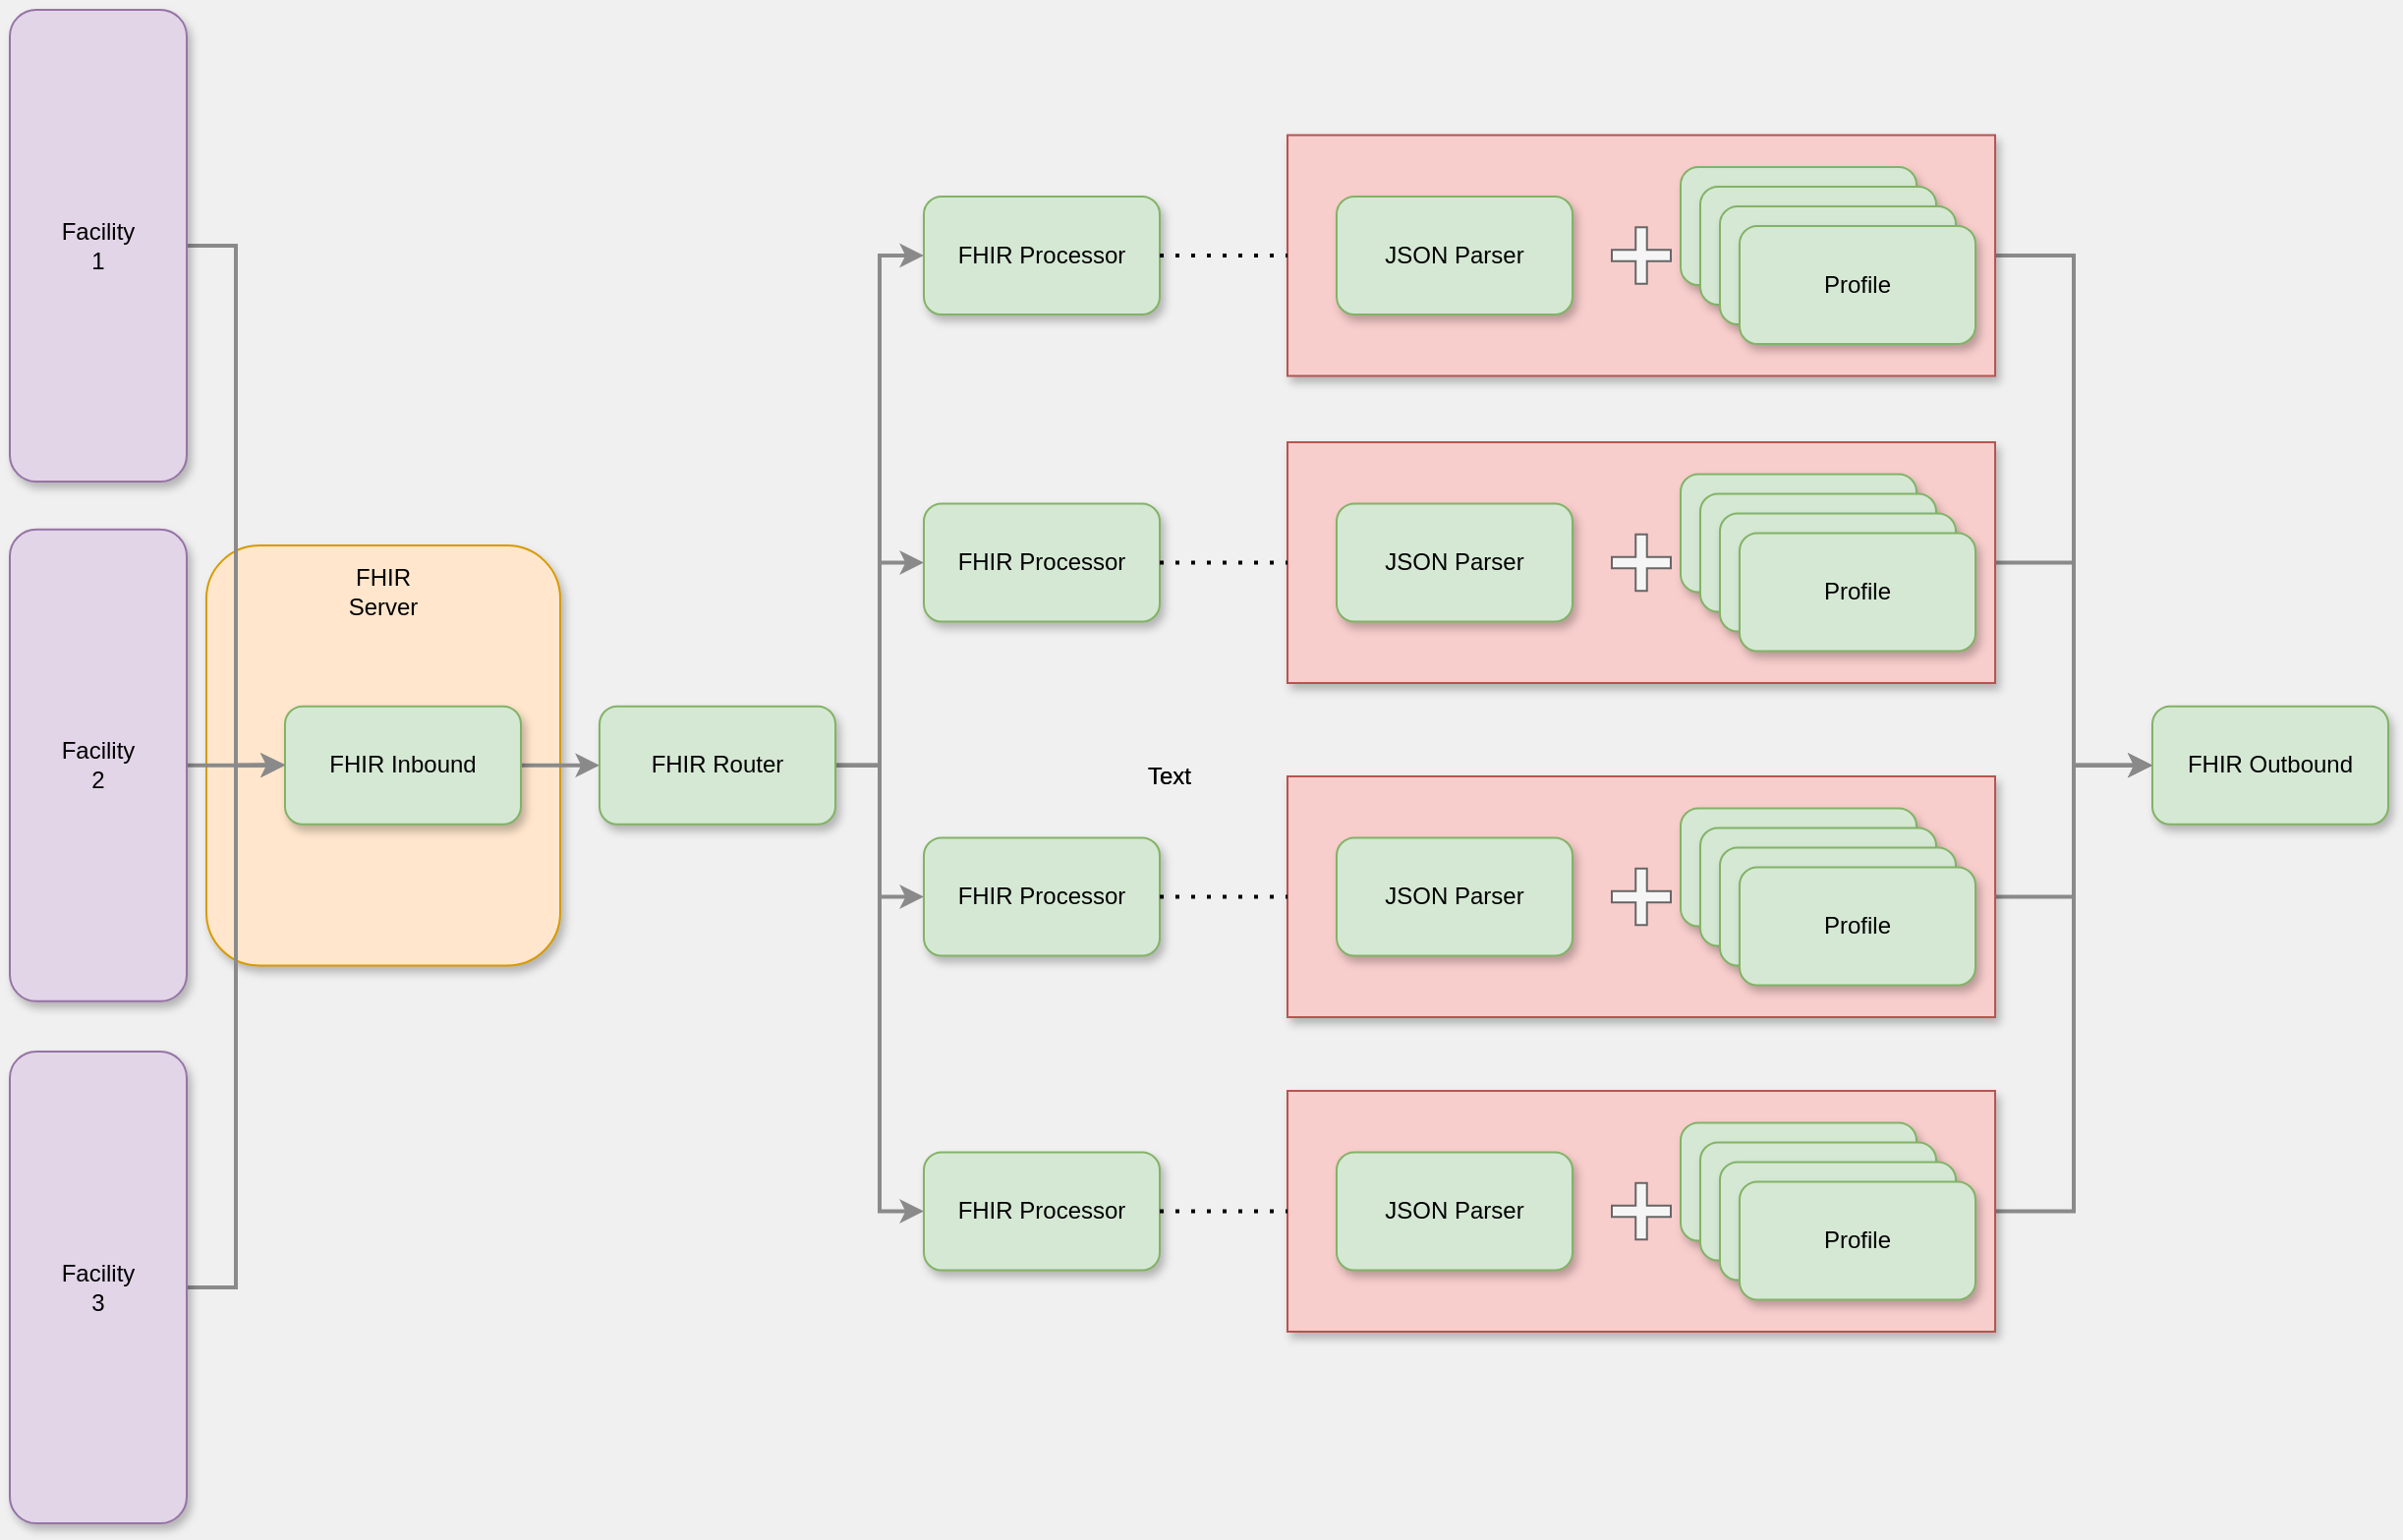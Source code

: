 <mxfile version="13.6.9" type="github"><diagram id="prtHgNgQTEPvFCAcTncT" name="Page-1"><mxGraphModel dx="1826" dy="817" grid="1" gridSize="10" guides="1" tooltips="1" connect="1" arrows="1" fold="1" page="0" pageScale="1" pageWidth="827" pageHeight="1169" background="#F0F0F0" math="0" shadow="0"><root><mxCell id="0"/><mxCell id="1" parent="0"/><mxCell id="7Bzw0I9b5etG1VatQICw-91" value="" style="rounded=1;whiteSpace=wrap;html=1;fillColor=#ffe6cc;shadow=1;strokeColor=#d79b00;align=left;" vertex="1" parent="1"><mxGeometry x="-250" y="442.52" width="180" height="213.74" as="geometry"/></mxCell><mxCell id="7Bzw0I9b5etG1VatQICw-64" style="edgeStyle=orthogonalEdgeStyle;rounded=0;orthogonalLoop=1;jettySize=auto;html=1;exitX=1;exitY=0.5;exitDx=0;exitDy=0;entryX=0;entryY=0.5;entryDx=0;entryDy=0;strokeColor=#8A8A8A;strokeWidth=2;" edge="1" parent="1" source="C4NGRlxyy_g65lEFCXzj-9" target="7Bzw0I9b5etG1VatQICw-21"><mxGeometry relative="1" as="geometry"/></mxCell><mxCell id="C4NGRlxyy_g65lEFCXzj-9" value="FHIR Inbound" style="rounded=1;whiteSpace=wrap;html=1;fillColor=#d5e8d4;strokeColor=#82b366;shadow=1;" parent="1" vertex="1"><mxGeometry x="-210" y="524.38" width="120" height="60" as="geometry"/></mxCell><mxCell id="C4NGRlxyy_g65lEFCXzj-11" value="FHIR Processor" style="rounded=1;whiteSpace=wrap;html=1;fillColor=#d5e8d4;strokeColor=#82b366;shadow=1;" parent="1" vertex="1"><mxGeometry x="115" y="265" width="120" height="60" as="geometry"/></mxCell><mxCell id="7Bzw0I9b5etG1VatQICw-69" style="edgeStyle=orthogonalEdgeStyle;rounded=0;orthogonalLoop=1;jettySize=auto;html=1;exitX=1;exitY=0.5;exitDx=0;exitDy=0;entryX=0;entryY=0.5;entryDx=0;entryDy=0;strokeColor=#8A8A8A;strokeWidth=2;" edge="1" parent="1" source="C4NGRlxyy_g65lEFCXzj-17" target="7Bzw0I9b5etG1VatQICw-60"><mxGeometry relative="1" as="geometry"/></mxCell><mxCell id="C4NGRlxyy_g65lEFCXzj-17" value="" style="rounded=0;whiteSpace=wrap;html=1;shadow=1;strokeColor=#b85450;fillColor=#f8cecc;" parent="1" vertex="1"><mxGeometry x="300" y="233.75" width="360" height="122.5" as="geometry"/></mxCell><mxCell id="C4NGRlxyy_g65lEFCXzj-16" value="JSON Parser" style="rounded=1;whiteSpace=wrap;html=1;fillColor=#d5e8d4;strokeColor=#82b366;shadow=1;" parent="1" vertex="1"><mxGeometry x="325" y="265" width="120" height="60" as="geometry"/></mxCell><mxCell id="C4NGRlxyy_g65lEFCXzj-18" value="Profile" style="rounded=1;whiteSpace=wrap;html=1;fillColor=#d5e8d4;strokeColor=#82b366;shadow=1;" parent="1" vertex="1"><mxGeometry x="500" y="250.01" width="120" height="60" as="geometry"/></mxCell><mxCell id="C4NGRlxyy_g65lEFCXzj-24" style="edgeStyle=orthogonalEdgeStyle;rounded=0;orthogonalLoop=1;jettySize=auto;html=1;exitX=0.5;exitY=1;exitDx=0;exitDy=0;strokeColor=#000000;" parent="1" source="C4NGRlxyy_g65lEFCXzj-18" target="C4NGRlxyy_g65lEFCXzj-18" edge="1"><mxGeometry relative="1" as="geometry"/></mxCell><mxCell id="yn-bkgCPsS3zDhoDYlJl-10" value="" style="shape=cross;whiteSpace=wrap;html=1;rounded=0;fillColor=#f5f5f5;strokeColor=#666666;fontColor=#333333;" parent="1" vertex="1"><mxGeometry x="465" y="280.63" width="30" height="28.75" as="geometry"/></mxCell><mxCell id="7Bzw0I9b5etG1VatQICw-61" style="edgeStyle=orthogonalEdgeStyle;rounded=0;orthogonalLoop=1;jettySize=auto;html=1;exitX=1;exitY=0.5;exitDx=0;exitDy=0;entryX=0;entryY=0.5;entryDx=0;entryDy=0;strokeWidth=2;strokeColor=#8A8A8A;" edge="1" parent="1" source="7Bzw0I9b5etG1VatQICw-4" target="C4NGRlxyy_g65lEFCXzj-9"><mxGeometry relative="1" as="geometry"/></mxCell><mxCell id="7Bzw0I9b5etG1VatQICw-4" value="Facility&lt;br&gt;1" style="rounded=1;whiteSpace=wrap;html=1;fillColor=#e1d5e7;shadow=1;strokeColor=#9673a6;" vertex="1" parent="1"><mxGeometry x="-350" y="170" width="90" height="240" as="geometry"/></mxCell><mxCell id="7Bzw0I9b5etG1VatQICw-62" style="edgeStyle=orthogonalEdgeStyle;rounded=0;orthogonalLoop=1;jettySize=auto;html=1;exitX=1;exitY=0.5;exitDx=0;exitDy=0;strokeWidth=2;strokeColor=#8A8A8A;" edge="1" parent="1" source="7Bzw0I9b5etG1VatQICw-19"><mxGeometry relative="1" as="geometry"><mxPoint x="-210" y="554" as="targetPoint"/></mxGeometry></mxCell><mxCell id="7Bzw0I9b5etG1VatQICw-19" value="Facility&lt;br&gt;2" style="rounded=1;whiteSpace=wrap;html=1;fillColor=#e1d5e7;shadow=1;strokeColor=#9673a6;" vertex="1" parent="1"><mxGeometry x="-350" y="434.38" width="90" height="240" as="geometry"/></mxCell><mxCell id="7Bzw0I9b5etG1VatQICw-63" style="edgeStyle=orthogonalEdgeStyle;rounded=0;orthogonalLoop=1;jettySize=auto;html=1;exitX=1;exitY=0.5;exitDx=0;exitDy=0;entryX=0;entryY=0.5;entryDx=0;entryDy=0;strokeWidth=2;strokeColor=#8A8A8A;" edge="1" parent="1" source="7Bzw0I9b5etG1VatQICw-20" target="C4NGRlxyy_g65lEFCXzj-9"><mxGeometry relative="1" as="geometry"/></mxCell><mxCell id="7Bzw0I9b5etG1VatQICw-20" value="Facility&lt;br&gt;3" style="rounded=1;whiteSpace=wrap;html=1;fillColor=#e1d5e7;shadow=1;strokeColor=#9673a6;" vertex="1" parent="1"><mxGeometry x="-350" y="700" width="90" height="240" as="geometry"/></mxCell><mxCell id="7Bzw0I9b5etG1VatQICw-65" style="edgeStyle=orthogonalEdgeStyle;rounded=0;orthogonalLoop=1;jettySize=auto;html=1;exitX=1;exitY=0.5;exitDx=0;exitDy=0;entryX=0;entryY=0.5;entryDx=0;entryDy=0;strokeColor=#8A8A8A;strokeWidth=2;" edge="1" parent="1" source="7Bzw0I9b5etG1VatQICw-21" target="C4NGRlxyy_g65lEFCXzj-11"><mxGeometry relative="1" as="geometry"/></mxCell><mxCell id="7Bzw0I9b5etG1VatQICw-66" style="edgeStyle=orthogonalEdgeStyle;rounded=0;orthogonalLoop=1;jettySize=auto;html=1;exitX=1;exitY=0.5;exitDx=0;exitDy=0;entryX=0;entryY=0.5;entryDx=0;entryDy=0;strokeColor=#8A8A8A;strokeWidth=2;" edge="1" parent="1" source="7Bzw0I9b5etG1VatQICw-21" target="7Bzw0I9b5etG1VatQICw-30"><mxGeometry relative="1" as="geometry"/></mxCell><mxCell id="7Bzw0I9b5etG1VatQICw-67" style="edgeStyle=orthogonalEdgeStyle;rounded=0;orthogonalLoop=1;jettySize=auto;html=1;exitX=1;exitY=0.5;exitDx=0;exitDy=0;entryX=0;entryY=0.5;entryDx=0;entryDy=0;strokeColor=#8A8A8A;strokeWidth=2;" edge="1" parent="1" source="7Bzw0I9b5etG1VatQICw-21" target="7Bzw0I9b5etG1VatQICw-40"><mxGeometry relative="1" as="geometry"/></mxCell><mxCell id="7Bzw0I9b5etG1VatQICw-68" style="edgeStyle=orthogonalEdgeStyle;rounded=0;orthogonalLoop=1;jettySize=auto;html=1;exitX=1;exitY=0.5;exitDx=0;exitDy=0;entryX=0;entryY=0.5;entryDx=0;entryDy=0;strokeColor=#8A8A8A;strokeWidth=2;" edge="1" parent="1" source="7Bzw0I9b5etG1VatQICw-21" target="7Bzw0I9b5etG1VatQICw-50"><mxGeometry relative="1" as="geometry"/></mxCell><mxCell id="7Bzw0I9b5etG1VatQICw-21" value="FHIR Router" style="rounded=1;whiteSpace=wrap;html=1;fillColor=#d5e8d4;strokeColor=#82b366;shadow=1;" vertex="1" parent="1"><mxGeometry x="-50" y="524.38" width="120" height="60" as="geometry"/></mxCell><mxCell id="7Bzw0I9b5etG1VatQICw-23" value="Profile" style="rounded=1;whiteSpace=wrap;html=1;fillColor=#d5e8d4;strokeColor=#82b366;shadow=1;" vertex="1" parent="1"><mxGeometry x="510" y="260.01" width="120" height="60" as="geometry"/></mxCell><mxCell id="7Bzw0I9b5etG1VatQICw-24" value="Profile" style="rounded=1;whiteSpace=wrap;html=1;fillColor=#d5e8d4;strokeColor=#82b366;shadow=1;" vertex="1" parent="1"><mxGeometry x="520" y="270.01" width="120" height="60" as="geometry"/></mxCell><mxCell id="7Bzw0I9b5etG1VatQICw-25" value="Profile" style="rounded=1;whiteSpace=wrap;html=1;fillColor=#d5e8d4;strokeColor=#82b366;shadow=1;" vertex="1" parent="1"><mxGeometry x="530" y="280.01" width="120" height="60" as="geometry"/></mxCell><mxCell id="7Bzw0I9b5etG1VatQICw-29" value="" style="endArrow=none;dashed=1;html=1;dashPattern=1 3;strokeWidth=2;exitX=1;exitY=0.5;exitDx=0;exitDy=0;entryX=0;entryY=0.5;entryDx=0;entryDy=0;" edge="1" parent="1" source="C4NGRlxyy_g65lEFCXzj-11" target="C4NGRlxyy_g65lEFCXzj-17"><mxGeometry width="50" height="50" relative="1" as="geometry"><mxPoint x="420" y="600" as="sourcePoint"/><mxPoint x="470" y="550" as="targetPoint"/></mxGeometry></mxCell><mxCell id="7Bzw0I9b5etG1VatQICw-30" value="FHIR Processor" style="rounded=1;whiteSpace=wrap;html=1;fillColor=#d5e8d4;strokeColor=#82b366;shadow=1;" vertex="1" parent="1"><mxGeometry x="115" y="421.25" width="120" height="60" as="geometry"/></mxCell><mxCell id="7Bzw0I9b5etG1VatQICw-70" style="edgeStyle=orthogonalEdgeStyle;rounded=0;orthogonalLoop=1;jettySize=auto;html=1;exitX=1;exitY=0.5;exitDx=0;exitDy=0;entryX=0;entryY=0.5;entryDx=0;entryDy=0;strokeColor=#8A8A8A;strokeWidth=2;" edge="1" parent="1" source="7Bzw0I9b5etG1VatQICw-31" target="7Bzw0I9b5etG1VatQICw-60"><mxGeometry relative="1" as="geometry"/></mxCell><mxCell id="7Bzw0I9b5etG1VatQICw-31" value="" style="rounded=0;whiteSpace=wrap;html=1;shadow=1;strokeColor=#b85450;fillColor=#f8cecc;" vertex="1" parent="1"><mxGeometry x="300" y="390" width="360" height="122.5" as="geometry"/></mxCell><mxCell id="7Bzw0I9b5etG1VatQICw-32" value="JSON Parser" style="rounded=1;whiteSpace=wrap;html=1;fillColor=#d5e8d4;strokeColor=#82b366;shadow=1;" vertex="1" parent="1"><mxGeometry x="325" y="421.25" width="120" height="60" as="geometry"/></mxCell><mxCell id="7Bzw0I9b5etG1VatQICw-33" value="Profile" style="rounded=1;whiteSpace=wrap;html=1;fillColor=#d5e8d4;strokeColor=#82b366;shadow=1;" vertex="1" parent="1"><mxGeometry x="500" y="406.26" width="120" height="60" as="geometry"/></mxCell><mxCell id="7Bzw0I9b5etG1VatQICw-34" style="edgeStyle=orthogonalEdgeStyle;rounded=0;orthogonalLoop=1;jettySize=auto;html=1;exitX=0.5;exitY=1;exitDx=0;exitDy=0;strokeColor=#000000;" edge="1" source="7Bzw0I9b5etG1VatQICw-33" target="7Bzw0I9b5etG1VatQICw-33" parent="1"><mxGeometry relative="1" as="geometry"/></mxCell><mxCell id="7Bzw0I9b5etG1VatQICw-35" value="" style="shape=cross;whiteSpace=wrap;html=1;rounded=0;fillColor=#f5f5f5;strokeColor=#666666;fontColor=#333333;" vertex="1" parent="1"><mxGeometry x="465" y="436.88" width="30" height="28.75" as="geometry"/></mxCell><mxCell id="7Bzw0I9b5etG1VatQICw-36" value="Profile" style="rounded=1;whiteSpace=wrap;html=1;fillColor=#d5e8d4;strokeColor=#82b366;shadow=1;" vertex="1" parent="1"><mxGeometry x="510" y="416.26" width="120" height="60" as="geometry"/></mxCell><mxCell id="7Bzw0I9b5etG1VatQICw-37" value="Profile" style="rounded=1;whiteSpace=wrap;html=1;fillColor=#d5e8d4;strokeColor=#82b366;shadow=1;" vertex="1" parent="1"><mxGeometry x="520" y="426.26" width="120" height="60" as="geometry"/></mxCell><mxCell id="7Bzw0I9b5etG1VatQICw-38" value="Profile" style="rounded=1;whiteSpace=wrap;html=1;fillColor=#d5e8d4;strokeColor=#82b366;shadow=1;" vertex="1" parent="1"><mxGeometry x="530" y="436.26" width="120" height="60" as="geometry"/></mxCell><mxCell id="7Bzw0I9b5etG1VatQICw-39" value="" style="endArrow=none;dashed=1;html=1;dashPattern=1 3;strokeWidth=2;exitX=1;exitY=0.5;exitDx=0;exitDy=0;entryX=0;entryY=0.5;entryDx=0;entryDy=0;" edge="1" source="7Bzw0I9b5etG1VatQICw-30" target="7Bzw0I9b5etG1VatQICw-31" parent="1"><mxGeometry width="50" height="50" relative="1" as="geometry"><mxPoint x="420" y="756.25" as="sourcePoint"/><mxPoint x="470" y="706.25" as="targetPoint"/></mxGeometry></mxCell><mxCell id="7Bzw0I9b5etG1VatQICw-40" value="FHIR Processor" style="rounded=1;whiteSpace=wrap;html=1;fillColor=#d5e8d4;strokeColor=#82b366;shadow=1;" vertex="1" parent="1"><mxGeometry x="115" y="591.25" width="120" height="60" as="geometry"/></mxCell><mxCell id="7Bzw0I9b5etG1VatQICw-71" style="edgeStyle=orthogonalEdgeStyle;rounded=0;orthogonalLoop=1;jettySize=auto;html=1;exitX=1;exitY=0.5;exitDx=0;exitDy=0;entryX=0;entryY=0.5;entryDx=0;entryDy=0;strokeColor=#8A8A8A;strokeWidth=2;" edge="1" parent="1" source="7Bzw0I9b5etG1VatQICw-41" target="7Bzw0I9b5etG1VatQICw-60"><mxGeometry relative="1" as="geometry"/></mxCell><mxCell id="7Bzw0I9b5etG1VatQICw-41" value="" style="rounded=0;whiteSpace=wrap;html=1;shadow=1;strokeColor=#b85450;fillColor=#f8cecc;" vertex="1" parent="1"><mxGeometry x="300" y="560" width="360" height="122.5" as="geometry"/></mxCell><mxCell id="7Bzw0I9b5etG1VatQICw-42" value="JSON Parser" style="rounded=1;whiteSpace=wrap;html=1;fillColor=#d5e8d4;strokeColor=#82b366;shadow=1;" vertex="1" parent="1"><mxGeometry x="325" y="591.25" width="120" height="60" as="geometry"/></mxCell><mxCell id="7Bzw0I9b5etG1VatQICw-43" value="Profile" style="rounded=1;whiteSpace=wrap;html=1;fillColor=#d5e8d4;strokeColor=#82b366;shadow=1;" vertex="1" parent="1"><mxGeometry x="500" y="576.26" width="120" height="60" as="geometry"/></mxCell><mxCell id="7Bzw0I9b5etG1VatQICw-44" style="edgeStyle=orthogonalEdgeStyle;rounded=0;orthogonalLoop=1;jettySize=auto;html=1;exitX=0.5;exitY=1;exitDx=0;exitDy=0;strokeColor=#000000;" edge="1" source="7Bzw0I9b5etG1VatQICw-43" target="7Bzw0I9b5etG1VatQICw-43" parent="1"><mxGeometry relative="1" as="geometry"/></mxCell><mxCell id="7Bzw0I9b5etG1VatQICw-45" value="" style="shape=cross;whiteSpace=wrap;html=1;rounded=0;fillColor=#f5f5f5;strokeColor=#666666;fontColor=#333333;" vertex="1" parent="1"><mxGeometry x="465" y="606.88" width="30" height="28.75" as="geometry"/></mxCell><mxCell id="7Bzw0I9b5etG1VatQICw-46" value="Profile" style="rounded=1;whiteSpace=wrap;html=1;fillColor=#d5e8d4;strokeColor=#82b366;shadow=1;" vertex="1" parent="1"><mxGeometry x="510" y="586.26" width="120" height="60" as="geometry"/></mxCell><mxCell id="7Bzw0I9b5etG1VatQICw-47" value="Profile" style="rounded=1;whiteSpace=wrap;html=1;fillColor=#d5e8d4;strokeColor=#82b366;shadow=1;" vertex="1" parent="1"><mxGeometry x="520" y="596.26" width="120" height="60" as="geometry"/></mxCell><mxCell id="7Bzw0I9b5etG1VatQICw-48" value="Profile" style="rounded=1;whiteSpace=wrap;html=1;fillColor=#d5e8d4;strokeColor=#82b366;shadow=1;" vertex="1" parent="1"><mxGeometry x="530" y="606.26" width="120" height="60" as="geometry"/></mxCell><mxCell id="7Bzw0I9b5etG1VatQICw-49" value="" style="endArrow=none;dashed=1;html=1;dashPattern=1 3;strokeWidth=2;exitX=1;exitY=0.5;exitDx=0;exitDy=0;entryX=0;entryY=0.5;entryDx=0;entryDy=0;" edge="1" source="7Bzw0I9b5etG1VatQICw-40" target="7Bzw0I9b5etG1VatQICw-41" parent="1"><mxGeometry width="50" height="50" relative="1" as="geometry"><mxPoint x="420" y="926.25" as="sourcePoint"/><mxPoint x="470" y="876.25" as="targetPoint"/></mxGeometry></mxCell><mxCell id="7Bzw0I9b5etG1VatQICw-50" value="FHIR Processor" style="rounded=1;whiteSpace=wrap;html=1;fillColor=#d5e8d4;strokeColor=#82b366;shadow=1;" vertex="1" parent="1"><mxGeometry x="115" y="751.25" width="120" height="60" as="geometry"/></mxCell><mxCell id="7Bzw0I9b5etG1VatQICw-72" style="edgeStyle=orthogonalEdgeStyle;rounded=0;orthogonalLoop=1;jettySize=auto;html=1;exitX=1;exitY=0.5;exitDx=0;exitDy=0;entryX=0;entryY=0.5;entryDx=0;entryDy=0;strokeColor=#8A8A8A;strokeWidth=2;" edge="1" parent="1" source="7Bzw0I9b5etG1VatQICw-51" target="7Bzw0I9b5etG1VatQICw-60"><mxGeometry relative="1" as="geometry"/></mxCell><mxCell id="7Bzw0I9b5etG1VatQICw-51" value="" style="rounded=0;whiteSpace=wrap;html=1;shadow=1;strokeColor=#b85450;fillColor=#f8cecc;" vertex="1" parent="1"><mxGeometry x="300" y="720" width="360" height="122.5" as="geometry"/></mxCell><mxCell id="7Bzw0I9b5etG1VatQICw-52" value="JSON Parser" style="rounded=1;whiteSpace=wrap;html=1;fillColor=#d5e8d4;strokeColor=#82b366;shadow=1;" vertex="1" parent="1"><mxGeometry x="325" y="751.25" width="120" height="60" as="geometry"/></mxCell><mxCell id="7Bzw0I9b5etG1VatQICw-53" value="Profile" style="rounded=1;whiteSpace=wrap;html=1;fillColor=#d5e8d4;strokeColor=#82b366;shadow=1;" vertex="1" parent="1"><mxGeometry x="500" y="736.26" width="120" height="60" as="geometry"/></mxCell><mxCell id="7Bzw0I9b5etG1VatQICw-54" style="edgeStyle=orthogonalEdgeStyle;rounded=0;orthogonalLoop=1;jettySize=auto;html=1;exitX=0.5;exitY=1;exitDx=0;exitDy=0;strokeColor=#000000;" edge="1" source="7Bzw0I9b5etG1VatQICw-53" target="7Bzw0I9b5etG1VatQICw-53" parent="1"><mxGeometry relative="1" as="geometry"/></mxCell><mxCell id="7Bzw0I9b5etG1VatQICw-55" value="" style="shape=cross;whiteSpace=wrap;html=1;rounded=0;fillColor=#f5f5f5;strokeColor=#666666;fontColor=#333333;" vertex="1" parent="1"><mxGeometry x="465" y="766.88" width="30" height="28.75" as="geometry"/></mxCell><mxCell id="7Bzw0I9b5etG1VatQICw-56" value="Profile" style="rounded=1;whiteSpace=wrap;html=1;fillColor=#d5e8d4;strokeColor=#82b366;shadow=1;" vertex="1" parent="1"><mxGeometry x="510" y="746.26" width="120" height="60" as="geometry"/></mxCell><mxCell id="7Bzw0I9b5etG1VatQICw-57" value="Profile" style="rounded=1;whiteSpace=wrap;html=1;fillColor=#d5e8d4;strokeColor=#82b366;shadow=1;" vertex="1" parent="1"><mxGeometry x="520" y="756.26" width="120" height="60" as="geometry"/></mxCell><mxCell id="7Bzw0I9b5etG1VatQICw-58" value="Profile" style="rounded=1;whiteSpace=wrap;html=1;fillColor=#d5e8d4;strokeColor=#82b366;shadow=1;" vertex="1" parent="1"><mxGeometry x="530" y="766.26" width="120" height="60" as="geometry"/></mxCell><mxCell id="7Bzw0I9b5etG1VatQICw-59" value="" style="endArrow=none;dashed=1;html=1;dashPattern=1 3;strokeWidth=2;exitX=1;exitY=0.5;exitDx=0;exitDy=0;entryX=0;entryY=0.5;entryDx=0;entryDy=0;" edge="1" source="7Bzw0I9b5etG1VatQICw-50" target="7Bzw0I9b5etG1VatQICw-51" parent="1"><mxGeometry width="50" height="50" relative="1" as="geometry"><mxPoint x="420" y="1086.25" as="sourcePoint"/><mxPoint x="470" y="1036.25" as="targetPoint"/></mxGeometry></mxCell><mxCell id="7Bzw0I9b5etG1VatQICw-60" value="FHIR Outbound" style="rounded=1;whiteSpace=wrap;html=1;fillColor=#d5e8d4;strokeColor=#82b366;shadow=1;" vertex="1" parent="1"><mxGeometry x="740" y="524.38" width="120" height="60" as="geometry"/></mxCell><mxCell id="7Bzw0I9b5etG1VatQICw-92" value="Text" style="text;html=1;strokeColor=none;fillColor=none;align=center;verticalAlign=middle;whiteSpace=wrap;rounded=0;" vertex="1" parent="1"><mxGeometry x="220" y="550" width="40" height="20" as="geometry"/></mxCell><mxCell id="7Bzw0I9b5etG1VatQICw-93" value="Text" style="text;html=1;strokeColor=none;fillColor=none;align=center;verticalAlign=middle;whiteSpace=wrap;rounded=0;" vertex="1" parent="1"><mxGeometry x="220" y="550" width="40" height="20" as="geometry"/></mxCell><mxCell id="7Bzw0I9b5etG1VatQICw-94" value="FHIR&lt;br&gt;Server" style="text;html=1;strokeColor=none;fillColor=none;align=center;verticalAlign=middle;whiteSpace=wrap;rounded=0;" vertex="1" parent="1"><mxGeometry x="-180" y="456" width="40" height="20" as="geometry"/></mxCell></root></mxGraphModel></diagram></mxfile>
